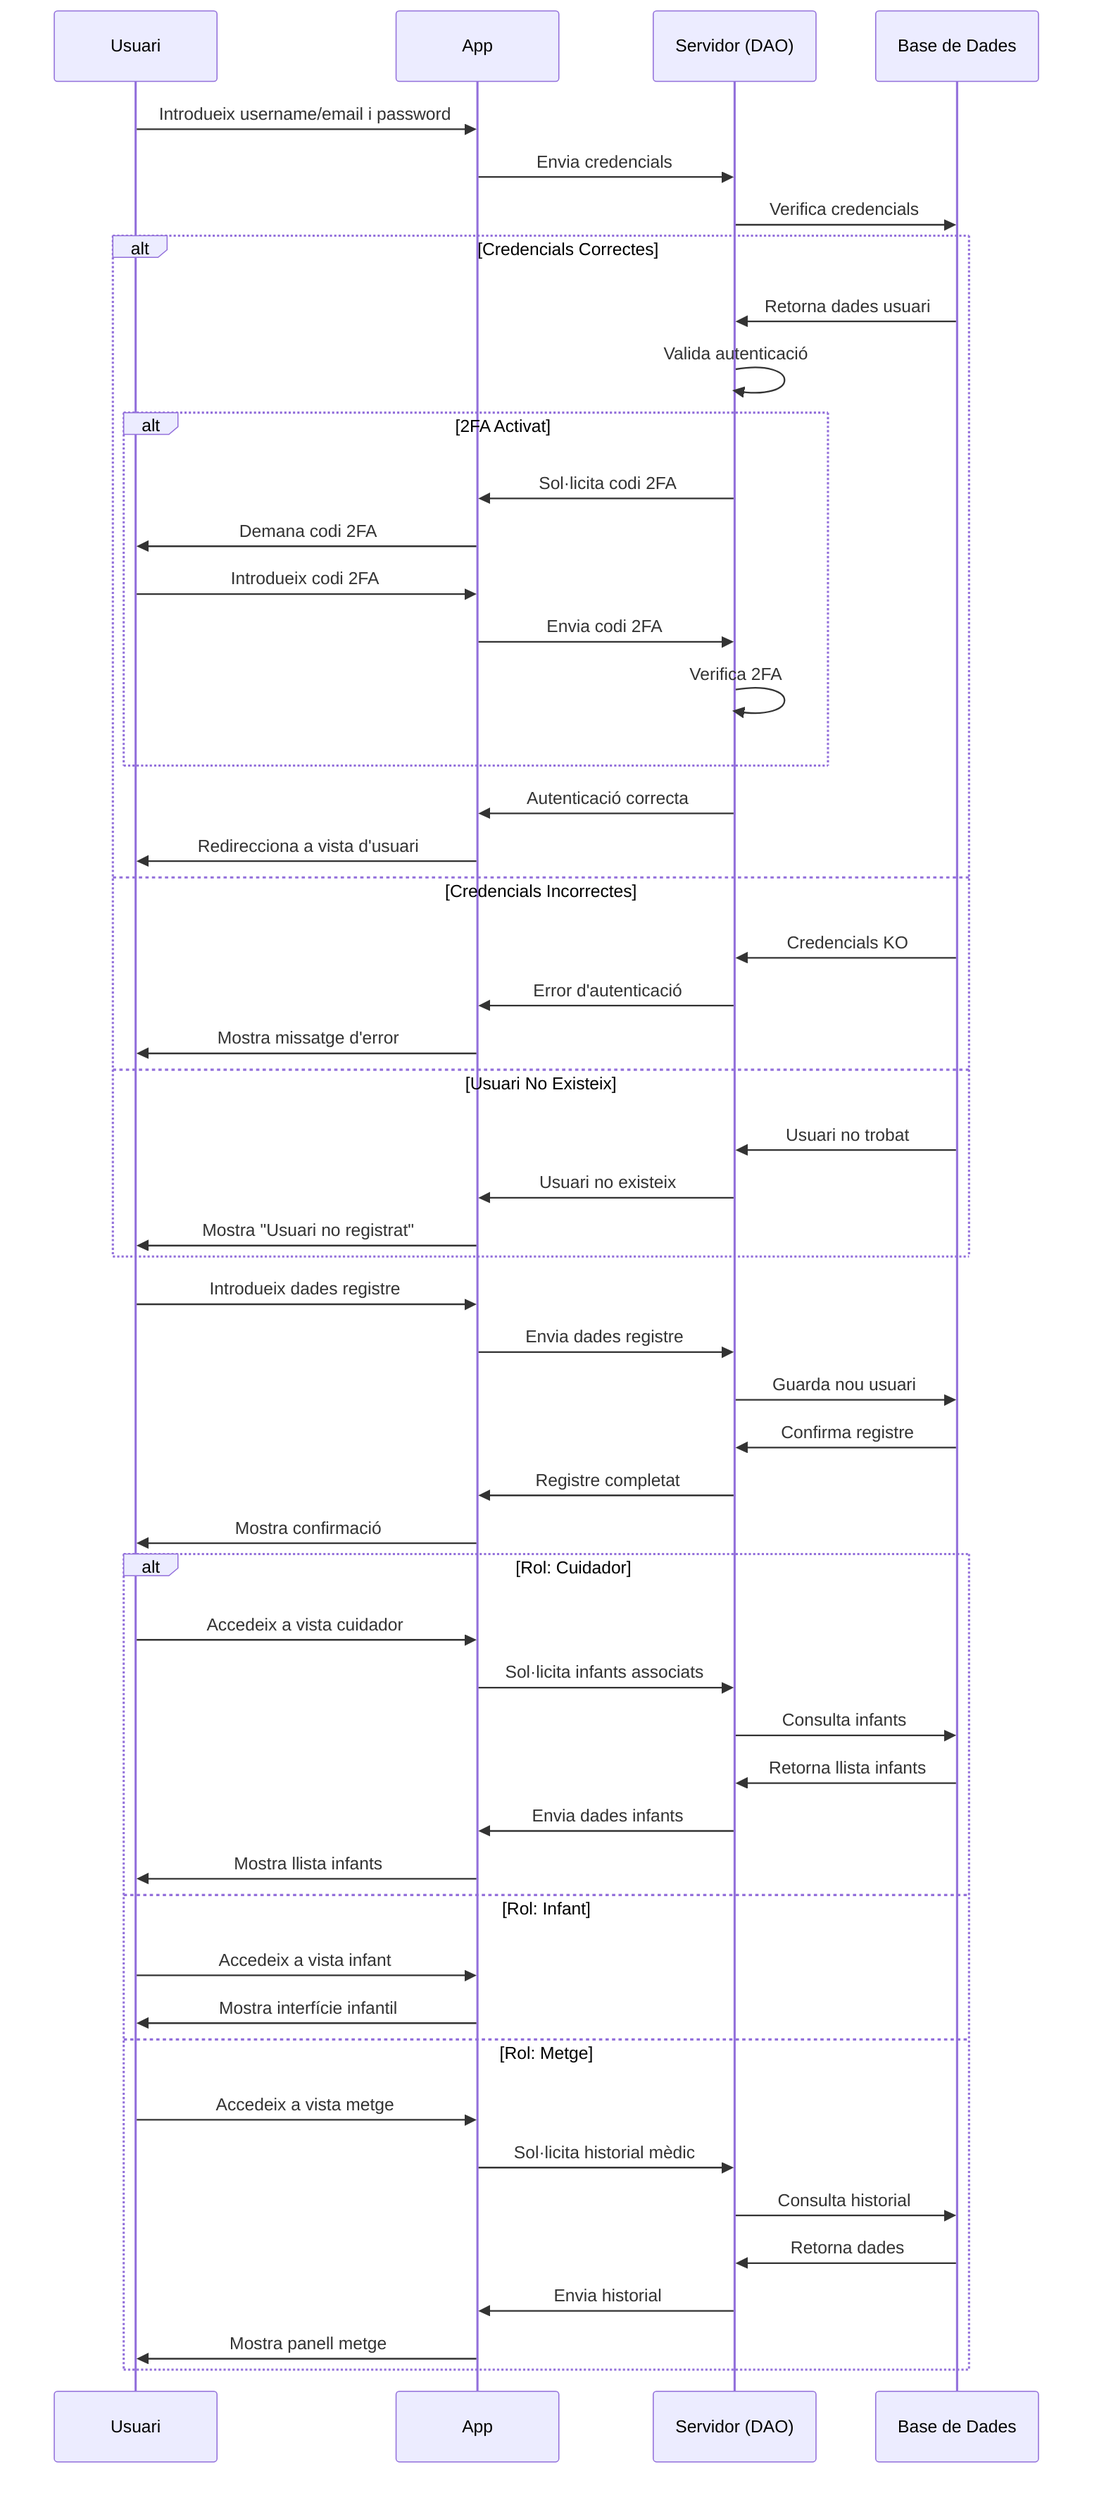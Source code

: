 sequenceDiagram
    participant u as Usuari
    participant a as App
    participant s as Servidor (DAO)
    participant b as Base de Dades

    %% Login
    u->>a: Introdueix username/email i password
    a->>s: Envia credencials
    s->>b: Verifica credencials
    alt Credencials Correctes
        b->>s: Retorna dades usuari
        s->>s: Valida autenticació
        alt 2FA Activat
            s->>a: Sol·licita codi 2FA
            a->>u: Demana codi 2FA
            u->>a: Introdueix codi 2FA
            a->>s: Envia codi 2FA
            s->>s: Verifica 2FA
        end
        s->>a: Autenticació correcta
        a->>u: Redirecciona a vista d'usuari
    else Credencials Incorrectes
        b->>s: Credencials KO
        s->>a: Error d'autenticació
        a->>u: Mostra missatge d'error
    else Usuari No Existeix
        b->>s: Usuari no trobat
        s->>a: Usuari no existeix
        a->>u: Mostra "Usuari no registrat"
    end

    %% Registre
    u->>a: Introdueix dades registre
    a->>s: Envia dades registre
    s->>b: Guarda nou usuari
    b->>s: Confirma registre
    s->>a: Registre completat
    a->>u: Mostra confirmació

    %% Accés post-login
    alt Rol: Cuidador
        u->>a: Accedeix a vista cuidador
        a->>s: Sol·licita infants associats
        s->>b: Consulta infants
        b->>s: Retorna llista infants
        s->>a: Envia dades infants
        a->>u: Mostra llista infants
    else Rol: Infant
        u->>a: Accedeix a vista infant
        a->>u: Mostra interfície infantil
    else Rol: Metge
        u->>a: Accedeix a vista metge
        a->>s: Sol·licita historial mèdic
        s->>b: Consulta historial
        b->>s: Retorna dades
        s->>a: Envia historial
        a->>u: Mostra panell metge
    end
